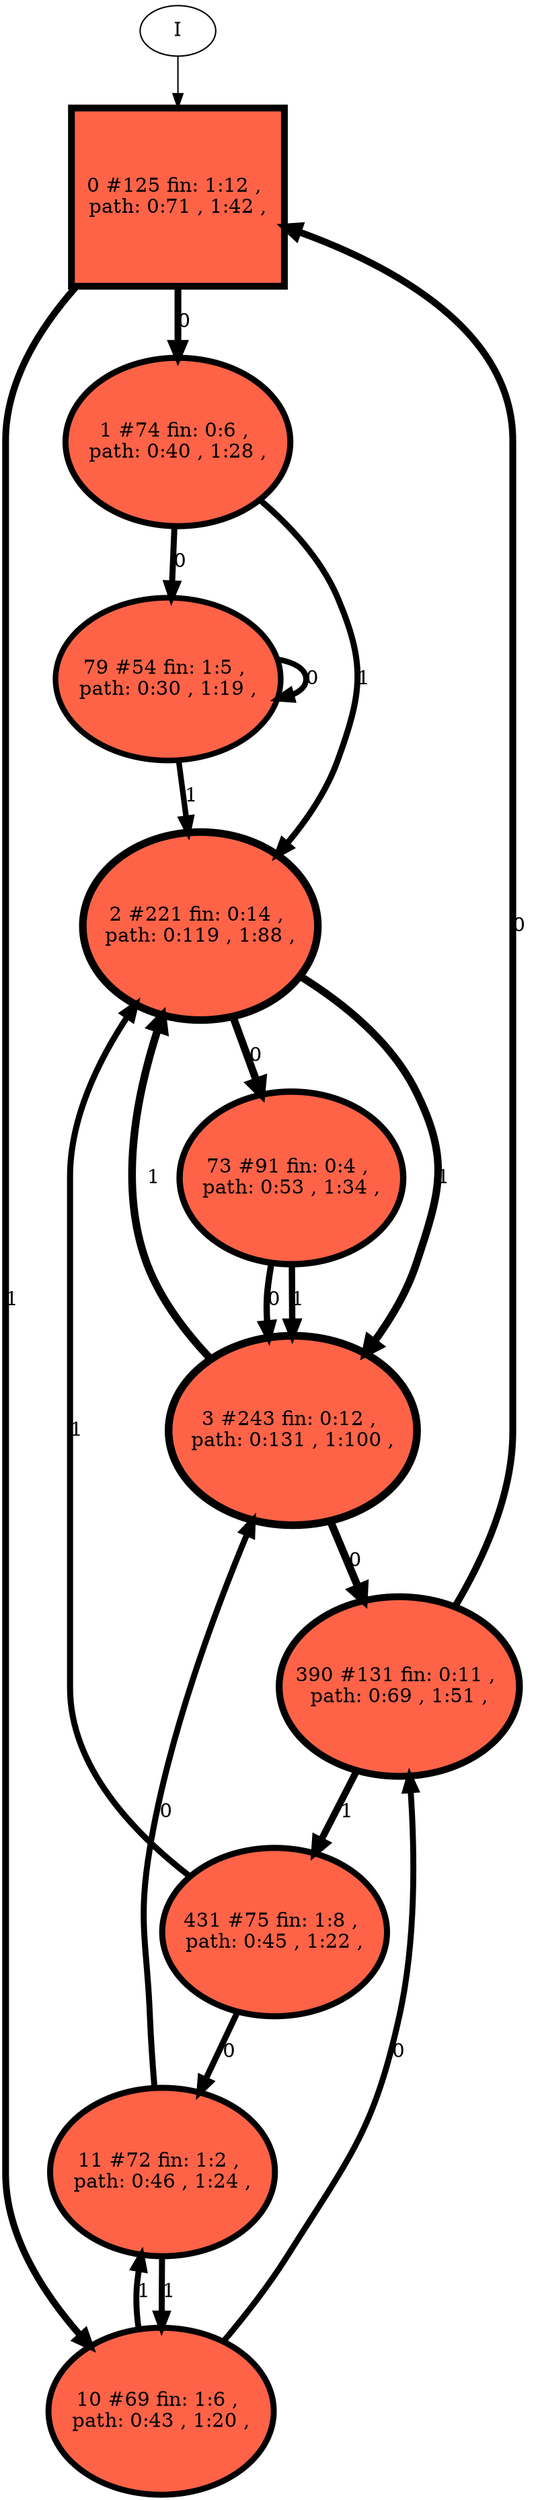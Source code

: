 // produced with flexfringe // 
digraph DFA {
	0 [label="root" shape=box];
		I -> 0;
	0 [ label="0 #125 fin: 1:12 , 
 path: 0:71 , 1:42 , " , style=filled, fillcolor="tomato", width=1.76409, height=1.76409, penwidth=4.83628];
		0 -> 1 [label="0 " , penwidth=4.83628 ];
		0 -> 10 [label="1 " , penwidth=4.83628 ];
	1 [ label="1 #74 fin: 0:6 , 
 path: 0:40 , 1:28 , " , style=filled, fillcolor="tomato", width=1.671, height=1.671, penwidth=4.31749];
		1 -> 79 [label="0 " , penwidth=4.31749 ];
		1 -> 2 [label="1 " , penwidth=4.31749 ];
	10 [ label="10 #69 fin: 1:6 , 
 path: 0:43 , 1:20 , " , style=filled, fillcolor="tomato", width=1.65794, height=1.65794, penwidth=4.2485];
		10 -> 390 [label="0 " , penwidth=4.2485 ];
		10 -> 11 [label="1 " , penwidth=4.2485 ];
	79 [ label="79 #54 fin: 1:5 , 
 path: 0:30 , 1:19 , " , style=filled, fillcolor="tomato", width=1.6109, height=1.6109, penwidth=4.00733];
		79 -> 79 [label="0 " , penwidth=4.00733 ];
		79 -> 2 [label="1 " , penwidth=4.00733 ];
	2 [ label="2 #221 fin: 0:14 , 
 path: 0:119 , 1:88 , " , style=filled, fillcolor="tomato", width=1.85672, height=1.85672, penwidth=5.40268];
		2 -> 73 [label="0 " , penwidth=5.40268 ];
		2 -> 3 [label="1 " , penwidth=5.40268 ];
	390 [ label="390 #131 fin: 0:11 , 
 path: 0:69 , 1:51 , " , style=filled, fillcolor="tomato", width=1.77203, height=1.77203, penwidth=4.8828];
		390 -> 0 [label="0 " , penwidth=4.8828 ];
		390 -> 431 [label="1 " , penwidth=4.8828 ];
	11 [ label="11 #72 fin: 1:2 , 
 path: 0:46 , 1:24 , " , style=filled, fillcolor="tomato", width=1.66591, height=1.66591, penwidth=4.29046];
		11 -> 3 [label="0 " , penwidth=4.29046 ];
		11 -> 10 [label="1 " , penwidth=4.29046 ];
	73 [ label="73 #91 fin: 0:4 , 
 path: 0:53 , 1:34 , " , style=filled, fillcolor="tomato", width=1.7087, height=1.7087, penwidth=4.52179];
		73 -> 3 [label="0 " , penwidth=4.52179 ];
		73 -> 3 [label="1 " , penwidth=4.52179 ];
	3 [ label="3 #243 fin: 0:12 , 
 path: 0:131 , 1:100 , " , style=filled, fillcolor="tomato", width=1.87137, height=1.87137, penwidth=5.49717];
		3 -> 390 [label="0 " , penwidth=5.49717 ];
		3 -> 2 [label="1 " , penwidth=5.49717 ];
	431 [ label="431 #75 fin: 1:8 , 
 path: 0:45 , 1:22 , " , style=filled, fillcolor="tomato", width=1.67349, height=1.67349, penwidth=4.33073];
		431 -> 11 [label="0 " , penwidth=4.33073 ];
		431 -> 2 [label="1 " , penwidth=4.33073 ];
}
